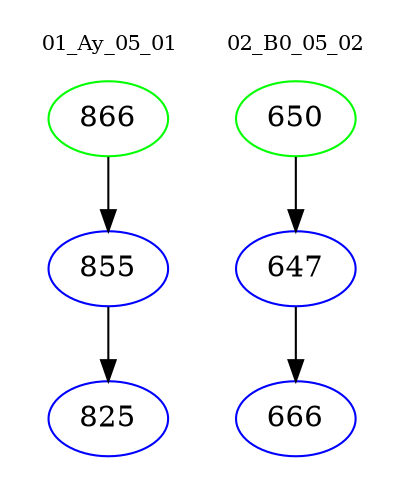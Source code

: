 digraph{
subgraph cluster_0 {
color = white
label = "01_Ay_05_01";
fontsize=10;
T0_866 [label="866", color="green"]
T0_866 -> T0_855 [color="black"]
T0_855 [label="855", color="blue"]
T0_855 -> T0_825 [color="black"]
T0_825 [label="825", color="blue"]
}
subgraph cluster_1 {
color = white
label = "02_B0_05_02";
fontsize=10;
T1_650 [label="650", color="green"]
T1_650 -> T1_647 [color="black"]
T1_647 [label="647", color="blue"]
T1_647 -> T1_666 [color="black"]
T1_666 [label="666", color="blue"]
}
}
